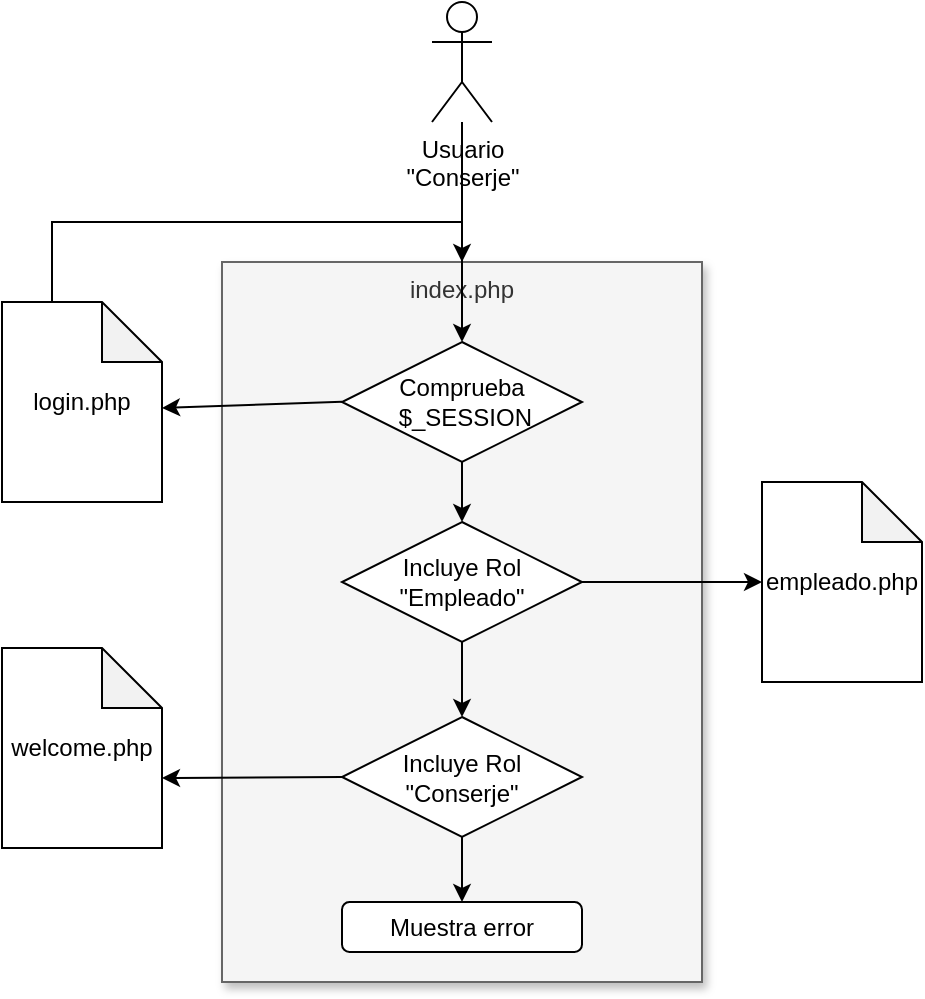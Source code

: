 <mxfile version="26.1.0">
  <diagram name="Página-1" id="NNLzbwMNJ9crx5YOQqln">
    <mxGraphModel dx="1410" dy="1921" grid="1" gridSize="10" guides="1" tooltips="1" connect="1" arrows="1" fold="1" page="1" pageScale="1" pageWidth="827" pageHeight="1169" math="0" shadow="0">
      <root>
        <mxCell id="0" />
        <mxCell id="1" parent="0" />
        <mxCell id="zxKE95URGm0AIfu3IPX2-13" value="" style="edgeStyle=orthogonalEdgeStyle;rounded=0;orthogonalLoop=1;jettySize=auto;html=1;" edge="1" parent="1" source="Lp8KJfEKuTA1DhdcgpUj-1" target="Lp8KJfEKuTA1DhdcgpUj-19">
          <mxGeometry relative="1" as="geometry" />
        </mxCell>
        <mxCell id="Lp8KJfEKuTA1DhdcgpUj-1" value="Usuario&lt;div&gt;&quot;Conserje&quot;&lt;/div&gt;" style="shape=umlActor;verticalLabelPosition=bottom;verticalAlign=top;html=1;outlineConnect=0;" parent="1" vertex="1">
          <mxGeometry x="265" y="-10" width="30" height="60" as="geometry" />
        </mxCell>
        <mxCell id="Lp8KJfEKuTA1DhdcgpUj-5" value="index.php" style="rounded=0;whiteSpace=wrap;html=1;verticalAlign=top;fillColor=#f5f5f5;fontColor=#333333;strokeColor=#666666;shadow=1;" parent="1" vertex="1">
          <mxGeometry x="160" y="120" width="240" height="360" as="geometry" />
        </mxCell>
        <mxCell id="Lp8KJfEKuTA1DhdcgpUj-13" value="empleado.php" style="shape=note;whiteSpace=wrap;html=1;backgroundOutline=1;darkOpacity=0.05;" parent="1" vertex="1">
          <mxGeometry x="430" y="230" width="80" height="100" as="geometry" />
        </mxCell>
        <mxCell id="Lp8KJfEKuTA1DhdcgpUj-19" value="Comprueba&lt;div&gt;&amp;nbsp;$_SESSION&lt;/div&gt;" style="rhombus;whiteSpace=wrap;html=1;" parent="1" vertex="1">
          <mxGeometry x="220" y="160" width="120" height="60" as="geometry" />
        </mxCell>
        <mxCell id="Lp8KJfEKuTA1DhdcgpUj-33" value="Muestra error" style="rounded=1;whiteSpace=wrap;html=1;" parent="1" vertex="1">
          <mxGeometry x="220" y="440" width="120" height="25" as="geometry" />
        </mxCell>
        <mxCell id="zxKE95URGm0AIfu3IPX2-1" value="login.php" style="shape=note;whiteSpace=wrap;html=1;backgroundOutline=1;darkOpacity=0.05;" vertex="1" parent="1">
          <mxGeometry x="50" y="140" width="80" height="100" as="geometry" />
        </mxCell>
        <mxCell id="zxKE95URGm0AIfu3IPX2-2" value="welcome.php" style="shape=note;whiteSpace=wrap;html=1;backgroundOutline=1;darkOpacity=0.05;" vertex="1" parent="1">
          <mxGeometry x="50" y="313" width="80" height="100" as="geometry" />
        </mxCell>
        <mxCell id="zxKE95URGm0AIfu3IPX2-3" value="Incluye Rol&lt;div&gt;&quot;Empleado&quot;&lt;/div&gt;" style="rhombus;whiteSpace=wrap;html=1;" vertex="1" parent="1">
          <mxGeometry x="220" y="250" width="120" height="60" as="geometry" />
        </mxCell>
        <mxCell id="zxKE95URGm0AIfu3IPX2-4" value="Incluye Rol&lt;div&gt;&quot;Conserje&quot;&lt;/div&gt;" style="rhombus;whiteSpace=wrap;html=1;" vertex="1" parent="1">
          <mxGeometry x="220" y="347.5" width="120" height="60" as="geometry" />
        </mxCell>
        <mxCell id="zxKE95URGm0AIfu3IPX2-5" value="" style="endArrow=classic;html=1;rounded=0;entryX=0.5;entryY=0;entryDx=0;entryDy=0;" edge="1" parent="1" target="Lp8KJfEKuTA1DhdcgpUj-5">
          <mxGeometry width="50" height="50" relative="1" as="geometry">
            <mxPoint x="280" y="90" as="sourcePoint" />
            <mxPoint x="440" y="260" as="targetPoint" />
          </mxGeometry>
        </mxCell>
        <mxCell id="zxKE95URGm0AIfu3IPX2-6" value="" style="endArrow=classic;html=1;rounded=0;exitX=0.5;exitY=1;exitDx=0;exitDy=0;entryX=0.5;entryY=0;entryDx=0;entryDy=0;" edge="1" parent="1" source="Lp8KJfEKuTA1DhdcgpUj-19" target="zxKE95URGm0AIfu3IPX2-3">
          <mxGeometry width="50" height="50" relative="1" as="geometry">
            <mxPoint x="390" y="310" as="sourcePoint" />
            <mxPoint x="440" y="260" as="targetPoint" />
          </mxGeometry>
        </mxCell>
        <mxCell id="zxKE95URGm0AIfu3IPX2-7" value="" style="endArrow=classic;html=1;rounded=0;exitX=0.5;exitY=1;exitDx=0;exitDy=0;" edge="1" parent="1" source="zxKE95URGm0AIfu3IPX2-3" target="zxKE95URGm0AIfu3IPX2-4">
          <mxGeometry width="50" height="50" relative="1" as="geometry">
            <mxPoint x="390" y="310" as="sourcePoint" />
            <mxPoint x="440" y="260" as="targetPoint" />
          </mxGeometry>
        </mxCell>
        <mxCell id="zxKE95URGm0AIfu3IPX2-8" value="" style="endArrow=classic;html=1;rounded=0;exitX=0.5;exitY=1;exitDx=0;exitDy=0;entryX=0.5;entryY=0;entryDx=0;entryDy=0;" edge="1" parent="1" source="zxKE95URGm0AIfu3IPX2-4" target="Lp8KJfEKuTA1DhdcgpUj-33">
          <mxGeometry width="50" height="50" relative="1" as="geometry">
            <mxPoint x="390" y="310" as="sourcePoint" />
            <mxPoint x="440" y="260" as="targetPoint" />
          </mxGeometry>
        </mxCell>
        <mxCell id="zxKE95URGm0AIfu3IPX2-9" value="" style="endArrow=classic;html=1;rounded=0;exitX=1;exitY=0.5;exitDx=0;exitDy=0;entryX=0;entryY=0.5;entryDx=0;entryDy=0;entryPerimeter=0;" edge="1" parent="1" source="zxKE95URGm0AIfu3IPX2-3" target="Lp8KJfEKuTA1DhdcgpUj-13">
          <mxGeometry width="50" height="50" relative="1" as="geometry">
            <mxPoint x="390" y="310" as="sourcePoint" />
            <mxPoint x="440" y="260" as="targetPoint" />
          </mxGeometry>
        </mxCell>
        <mxCell id="zxKE95URGm0AIfu3IPX2-10" value="" style="endArrow=classic;html=1;rounded=0;exitX=0.25;exitY=0.194;exitDx=0;exitDy=0;exitPerimeter=0;entryX=1;entryY=0.53;entryDx=0;entryDy=0;entryPerimeter=0;" edge="1" parent="1" source="Lp8KJfEKuTA1DhdcgpUj-5" target="zxKE95URGm0AIfu3IPX2-1">
          <mxGeometry width="50" height="50" relative="1" as="geometry">
            <mxPoint x="390" y="310" as="sourcePoint" />
            <mxPoint x="440" y="260" as="targetPoint" />
          </mxGeometry>
        </mxCell>
        <mxCell id="zxKE95URGm0AIfu3IPX2-11" value="" style="endArrow=classic;html=1;rounded=0;exitX=0;exitY=0.5;exitDx=0;exitDy=0;entryX=0;entryY=0;entryDx=80;entryDy=65;entryPerimeter=0;" edge="1" parent="1" source="zxKE95URGm0AIfu3IPX2-4" target="zxKE95URGm0AIfu3IPX2-2">
          <mxGeometry width="50" height="50" relative="1" as="geometry">
            <mxPoint x="390" y="310" as="sourcePoint" />
            <mxPoint x="440" y="260" as="targetPoint" />
          </mxGeometry>
        </mxCell>
        <mxCell id="zxKE95URGm0AIfu3IPX2-12" value="" style="endArrow=classic;html=1;rounded=0;exitX=0;exitY=0;exitDx=25;exitDy=0;exitPerimeter=0;entryX=0.5;entryY=0;entryDx=0;entryDy=0;" edge="1" parent="1" source="zxKE95URGm0AIfu3IPX2-1" target="Lp8KJfEKuTA1DhdcgpUj-19">
          <mxGeometry width="50" height="50" relative="1" as="geometry">
            <mxPoint x="390" y="310" as="sourcePoint" />
            <mxPoint x="440" y="260" as="targetPoint" />
            <Array as="points">
              <mxPoint x="75" y="100" />
              <mxPoint x="280" y="100" />
            </Array>
          </mxGeometry>
        </mxCell>
      </root>
    </mxGraphModel>
  </diagram>
</mxfile>
